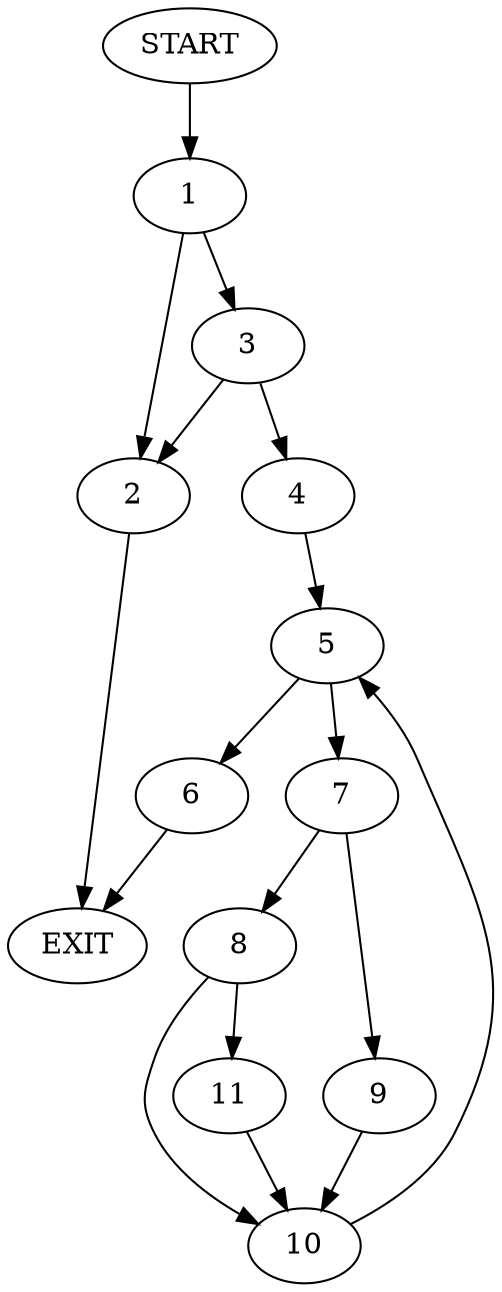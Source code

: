 digraph {
0 [label="START"]
12 [label="EXIT"]
0 -> 1
1 -> 2
1 -> 3
2 -> 12
3 -> 2
3 -> 4
4 -> 5
5 -> 6
5 -> 7
7 -> 8
7 -> 9
6 -> 12
9 -> 10
8 -> 10
8 -> 11
10 -> 5
11 -> 10
}
